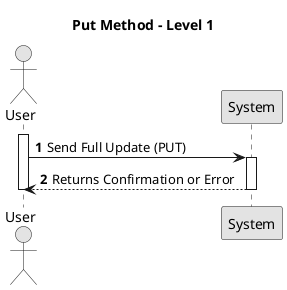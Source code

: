 ﻿@startuml

skinparam monochrome true
skinparam packageStyle rectangle
skinparam shadowing false

title Put Method - Level 1

autonumber

actor "User" as User
participant "System"

activate User

    User -> System : Send Full Update (PUT)
    activate System

    System --> User : Returns Confirmation or Error
    deactivate System

deactivate User

@enduml
